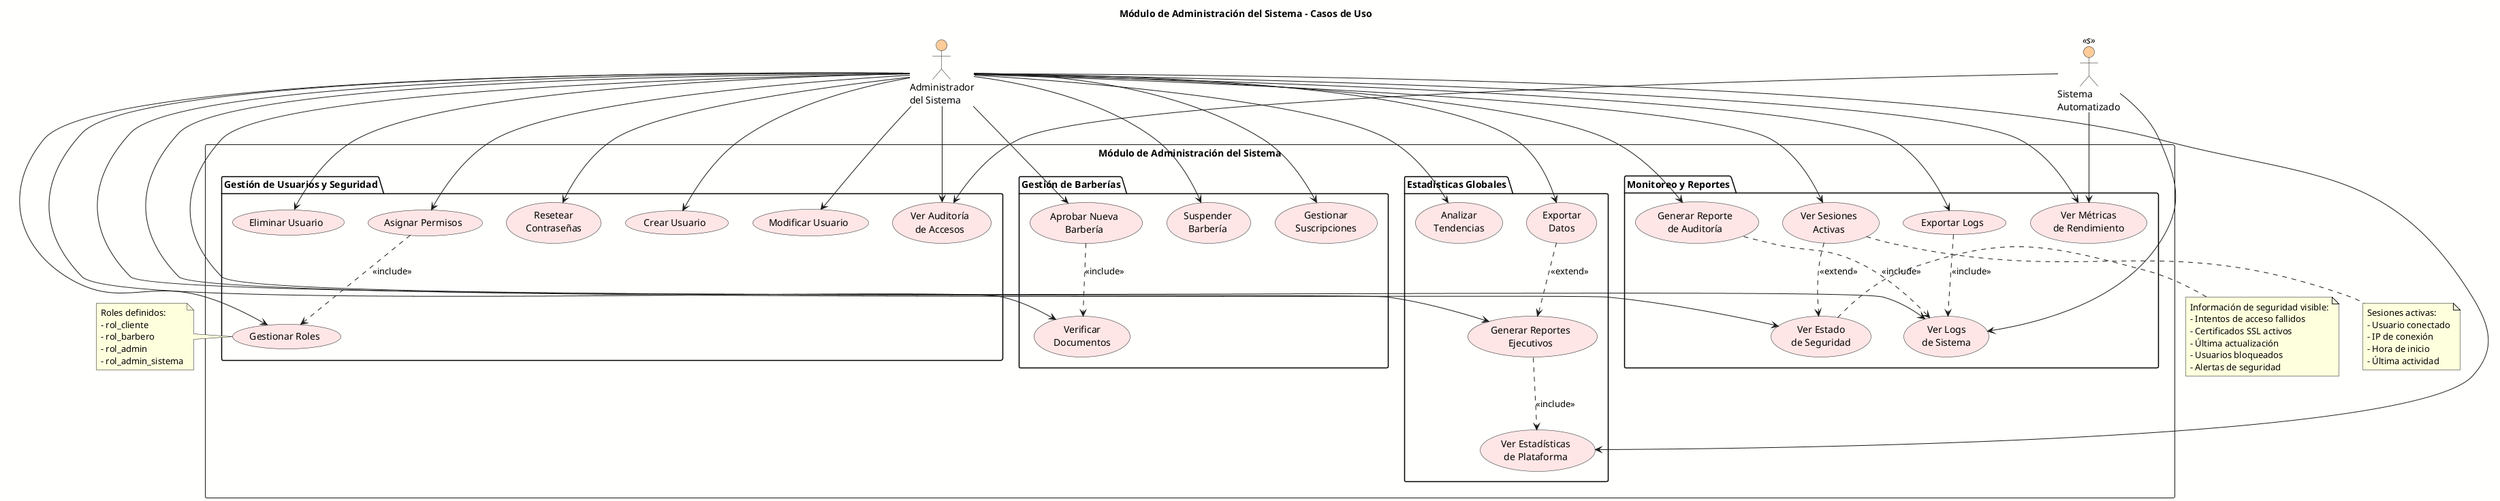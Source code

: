 @startuml admin_sistema
skinparam backgroundColor #FFFFFE
skinparam usecaseBackgroundColor #FFE6E6
skinparam actorBackgroundColor #FFCC99

title Módulo de Administración del Sistema - Casos de Uso

actor "Administrador\ndel Sistema" as AdminSistema
actor "Sistema\nAutomatizado" as SistemaAuto <<s>>

rectangle "Módulo de Administración del Sistema" {
  ' Gestión de usuarios y seguridad
  package "Gestión de Usuarios y Seguridad" {
    usecase "Crear Usuario" as UC1
    usecase "Modificar Usuario" as UC2
    usecase "Eliminar Usuario" as UC3
    usecase "Gestionar Roles" as UC4
    usecase "Asignar Permisos" as UC5
    usecase "Resetear\nContraseñas" as UC6
    usecase "Ver Auditoría\nde Accesos" as UC7
  }
  
  ' Gestión de barberías
  package "Gestión de Barberías" {
    usecase "Aprobar Nueva\nBarbería" as UC8
    usecase "Suspender\nBarbería" as UC9
    usecase "Verificar\nDocumentos" as UC10
    usecase "Gestionar\nSuscripciones" as UC11
  }
  
  ' Monitoreo y reportes
  package "Monitoreo y Reportes" {
    usecase "Ver Métricas\nde Rendimiento" as UC12
    usecase "Ver Logs\nde Sistema" as UC13
    usecase "Ver Estado\nde Seguridad" as UC14
    usecase "Generar Reporte\nde Auditoría" as UC15
    usecase "Ver Sesiones\nActivas" as UC16
    usecase "Exportar Logs" as UC17
  }
  
  ' Estadísticas y reportes
  package "Estadísticas Globales" {
    usecase "Ver Estadísticas\nde Plataforma" as UC18
    usecase "Generar Reportes\nEjecutivos" as UC19
    usecase "Analizar\nTendencias" as UC20
    usecase "Exportar\nDatos" as UC21
  }
}

' Relaciones Admin Sistema
AdminSistema --> UC1
AdminSistema --> UC2
AdminSistema --> UC3
AdminSistema --> UC4
AdminSistema --> UC5
AdminSistema --> UC6
AdminSistema --> UC7
AdminSistema --> UC8
AdminSistema --> UC9
AdminSistema --> UC10
AdminSistema --> UC11
AdminSistema --> UC12
AdminSistema --> UC13
AdminSistema --> UC14
AdminSistema --> UC15
AdminSistema --> UC16
AdminSistema --> UC17
AdminSistema --> UC18
AdminSistema --> UC19
AdminSistema --> UC20
AdminSistema --> UC21

' Sistema automatizado
SistemaAuto --> UC12
SistemaAuto --> UC13
SistemaAuto --> UC7

' Include
UC5 ..> UC4 : <<include>>
UC8 ..> UC10 : <<include>>
UC19 ..> UC18 : <<include>>
UC15 ..> UC13 : <<include>>
UC17 ..> UC13 : <<include>>

' Extend
UC21 ..> UC19 : <<extend>>
UC16 ..> UC14 : <<extend>>

note left of UC4
  Roles definidos:
  - rol_cliente
  - rol_barbero
  - rol_admin
  - rol_admin_sistema
end note

note right of UC14
  Información de seguridad visible:
  - Intentos de acceso fallidos
  - Certificados SSL activos
  - Última actualización
  - Usuarios bloqueados
  - Alertas de seguridad
end note

note bottom of UC16
  Sesiones activas:
  - Usuario conectado
  - IP de conexión
  - Hora de inicio
  - Última actividad
end note

@enduml